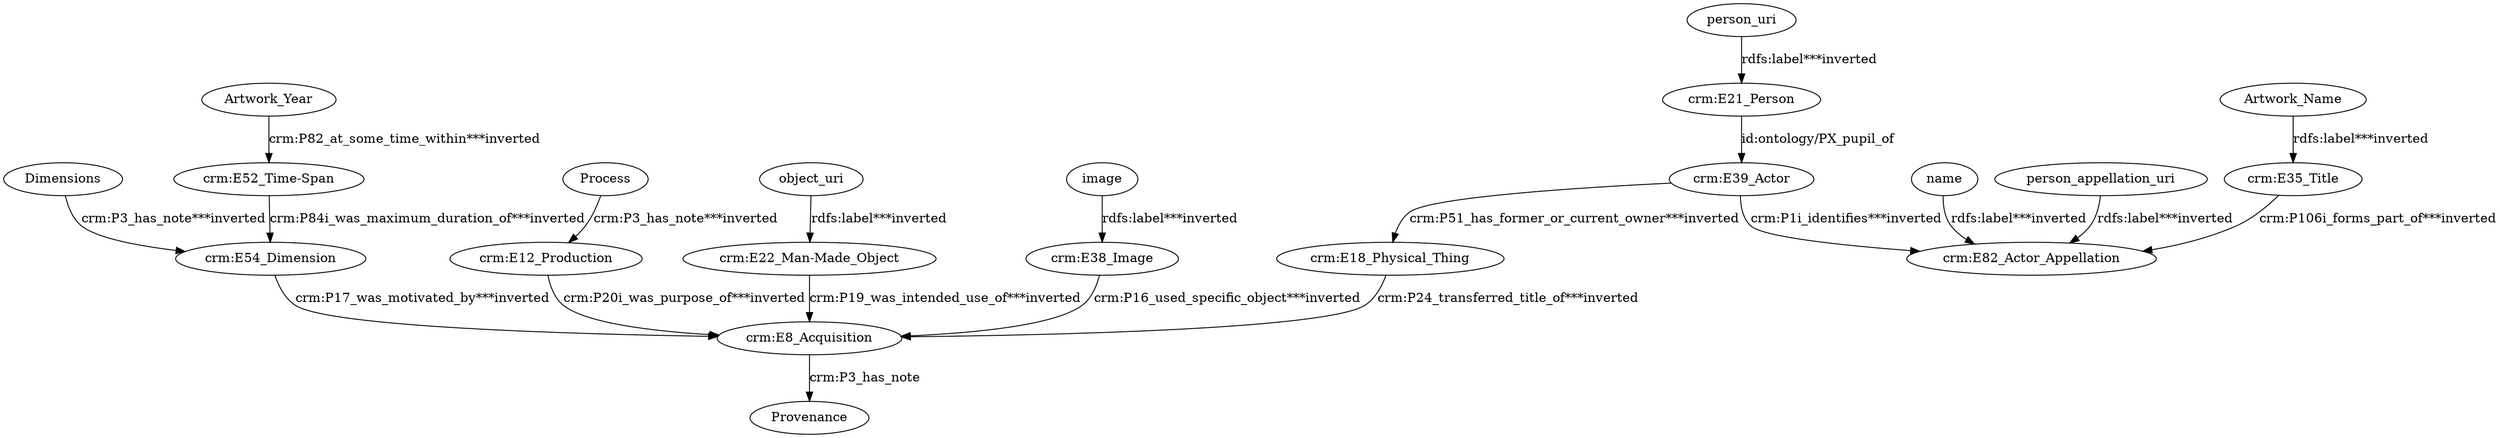 digraph {
  Artwork_Name [type=attribute_name,label=Artwork_Name]
  "crm:E35_Title1" [type=class_uri,label="crm:E35_Title"]
  Artwork_Year [type=attribute_name,label=Artwork_Year]
  "crm:E52_Time-Span1" [type=class_uri,label="crm:E52_Time-Span"]
  Dimensions [type=attribute_name,label=Dimensions]
  "crm:E54_Dimension1" [type=class_uri,label="crm:E54_Dimension"]
  Process [type=attribute_name,label=Process]
  "crm:E12_Production1" [type=class_uri,label="crm:E12_Production"]
  "crm:E8_Acquisition1" [type=class_uri,label="crm:E8_Acquisition"]
  "crm:E18_Physical_Thing" [type=class_uri,label="crm:E18_Physical_Thing"]
  "crm:E21_Person1" [type=class_uri,label="crm:E21_Person"]
  "crm:E39_Actor" [type=class_uri,label="crm:E39_Actor"]
  "crm:E22_Man-Made_Object1" [type=class_uri,label="crm:E22_Man-Made_Object"]
  "crm:E82_Actor_Appellation1" [type=class_uri,label="crm:E82_Actor_Appellation"]
  "crm:E38_Image1" [type=class_uri,label="crm:E38_Image"]
  Provenance [type=attribute_name,label=Provenance]
  image [type=attribute_name,label=image]
  name [type=attribute_name,label=name]
  object_uri [type=attribute_name,label=object_uri]
  person_appellation_uri [type=attribute_name,label=person_appellation_uri]
  person_uri [type=attribute_name,label=person_uri]
  Artwork_Name -> "crm:E35_Title1" [type=st_property_uri,label="rdfs:label***inverted",weight=1]
  Artwork_Year -> "crm:E52_Time-Span1" [type=st_property_uri,label="crm:P82_at_some_time_within***inverted",weight=1]
  Dimensions -> "crm:E54_Dimension1" [type=st_property_uri,label="crm:P3_has_note***inverted",weight=1]
  Process -> "crm:E12_Production1" [type=st_property_uri,label="crm:P3_has_note***inverted",weight=1]
  "crm:E12_Production1" -> "crm:E8_Acquisition1" [type=inherited,label="crm:P20i_was_purpose_of***inverted",weight=4]
  "crm:E18_Physical_Thing" -> "crm:E8_Acquisition1" [type=direct_property_uri,label="crm:P24_transferred_title_of***inverted",weight=1]
  "crm:E21_Person1" -> "crm:E39_Actor" [label="id:ontology/PX_pupil_of",type=direct_property_uri,weight=1]
  "crm:E22_Man-Made_Object1" -> "crm:E8_Acquisition1" [type=inherited,label="crm:P19_was_intended_use_of***inverted",weight=4]
  "crm:E35_Title1" -> "crm:E82_Actor_Appellation1" [type=inherited,label="crm:P106i_forms_part_of***inverted",weight=4]
  "crm:E38_Image1" -> "crm:E8_Acquisition1" [type=inherited,label="crm:P16_used_specific_object***inverted",weight=4]
  "crm:E39_Actor" -> "crm:E18_Physical_Thing" [type=direct_property_uri,label="crm:P51_has_former_or_current_owner***inverted",weight=1]
  "crm:E39_Actor" -> "crm:E82_Actor_Appellation1" [type=inherited,label="crm:P1i_identifies***inverted",weight=4]
  "crm:E52_Time-Span1" -> "crm:E54_Dimension1" [type=direct_property_uri,label="crm:P84i_was_maximum_duration_of***inverted",weight=1]
  "crm:E54_Dimension1" -> "crm:E8_Acquisition1" [type=inherited,label="crm:P17_was_motivated_by***inverted",weight=4]
  "crm:E8_Acquisition1" -> Provenance [label="crm:P3_has_note",type=st_property_uri]
  image -> "crm:E38_Image1" [type=st_property_uri,label="rdfs:label***inverted",weight=1]
  name -> "crm:E82_Actor_Appellation1" [type=st_property_uri,label="rdfs:label***inverted",weight=1]
  object_uri -> "crm:E22_Man-Made_Object1" [type=st_property_uri,label="rdfs:label***inverted",weight=1]
  person_appellation_uri -> "crm:E82_Actor_Appellation1" [type=st_property_uri,label="rdfs:label***inverted",weight=1]
  person_uri -> "crm:E21_Person1" [type=st_property_uri,label="rdfs:label***inverted",weight=1]
}
